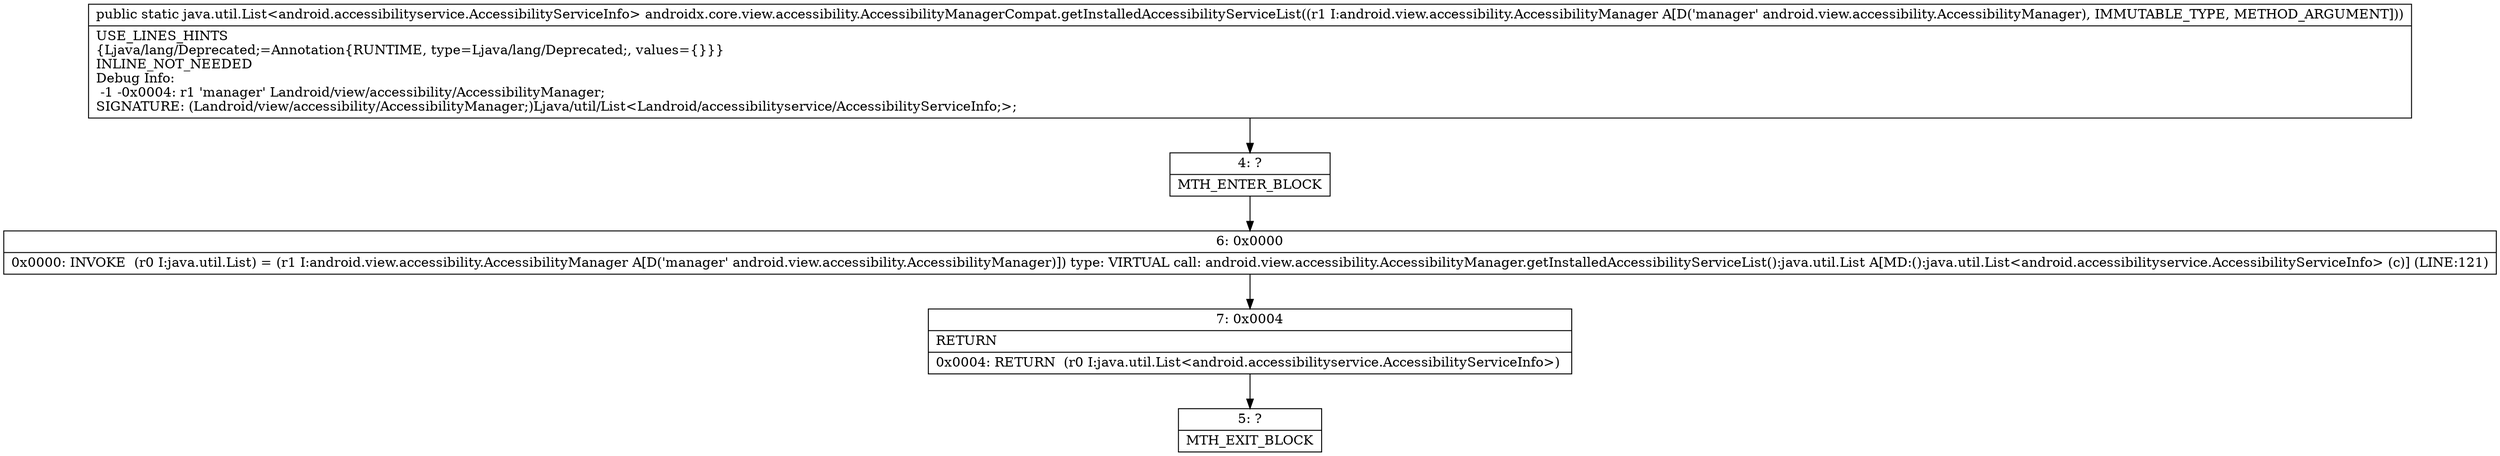 digraph "CFG forandroidx.core.view.accessibility.AccessibilityManagerCompat.getInstalledAccessibilityServiceList(Landroid\/view\/accessibility\/AccessibilityManager;)Ljava\/util\/List;" {
Node_4 [shape=record,label="{4\:\ ?|MTH_ENTER_BLOCK\l}"];
Node_6 [shape=record,label="{6\:\ 0x0000|0x0000: INVOKE  (r0 I:java.util.List) = (r1 I:android.view.accessibility.AccessibilityManager A[D('manager' android.view.accessibility.AccessibilityManager)]) type: VIRTUAL call: android.view.accessibility.AccessibilityManager.getInstalledAccessibilityServiceList():java.util.List A[MD:():java.util.List\<android.accessibilityservice.AccessibilityServiceInfo\> (c)] (LINE:121)\l}"];
Node_7 [shape=record,label="{7\:\ 0x0004|RETURN\l|0x0004: RETURN  (r0 I:java.util.List\<android.accessibilityservice.AccessibilityServiceInfo\>) \l}"];
Node_5 [shape=record,label="{5\:\ ?|MTH_EXIT_BLOCK\l}"];
MethodNode[shape=record,label="{public static java.util.List\<android.accessibilityservice.AccessibilityServiceInfo\> androidx.core.view.accessibility.AccessibilityManagerCompat.getInstalledAccessibilityServiceList((r1 I:android.view.accessibility.AccessibilityManager A[D('manager' android.view.accessibility.AccessibilityManager), IMMUTABLE_TYPE, METHOD_ARGUMENT]))  | USE_LINES_HINTS\l\{Ljava\/lang\/Deprecated;=Annotation\{RUNTIME, type=Ljava\/lang\/Deprecated;, values=\{\}\}\}\lINLINE_NOT_NEEDED\lDebug Info:\l  \-1 \-0x0004: r1 'manager' Landroid\/view\/accessibility\/AccessibilityManager;\lSIGNATURE: (Landroid\/view\/accessibility\/AccessibilityManager;)Ljava\/util\/List\<Landroid\/accessibilityservice\/AccessibilityServiceInfo;\>;\l}"];
MethodNode -> Node_4;Node_4 -> Node_6;
Node_6 -> Node_7;
Node_7 -> Node_5;
}

